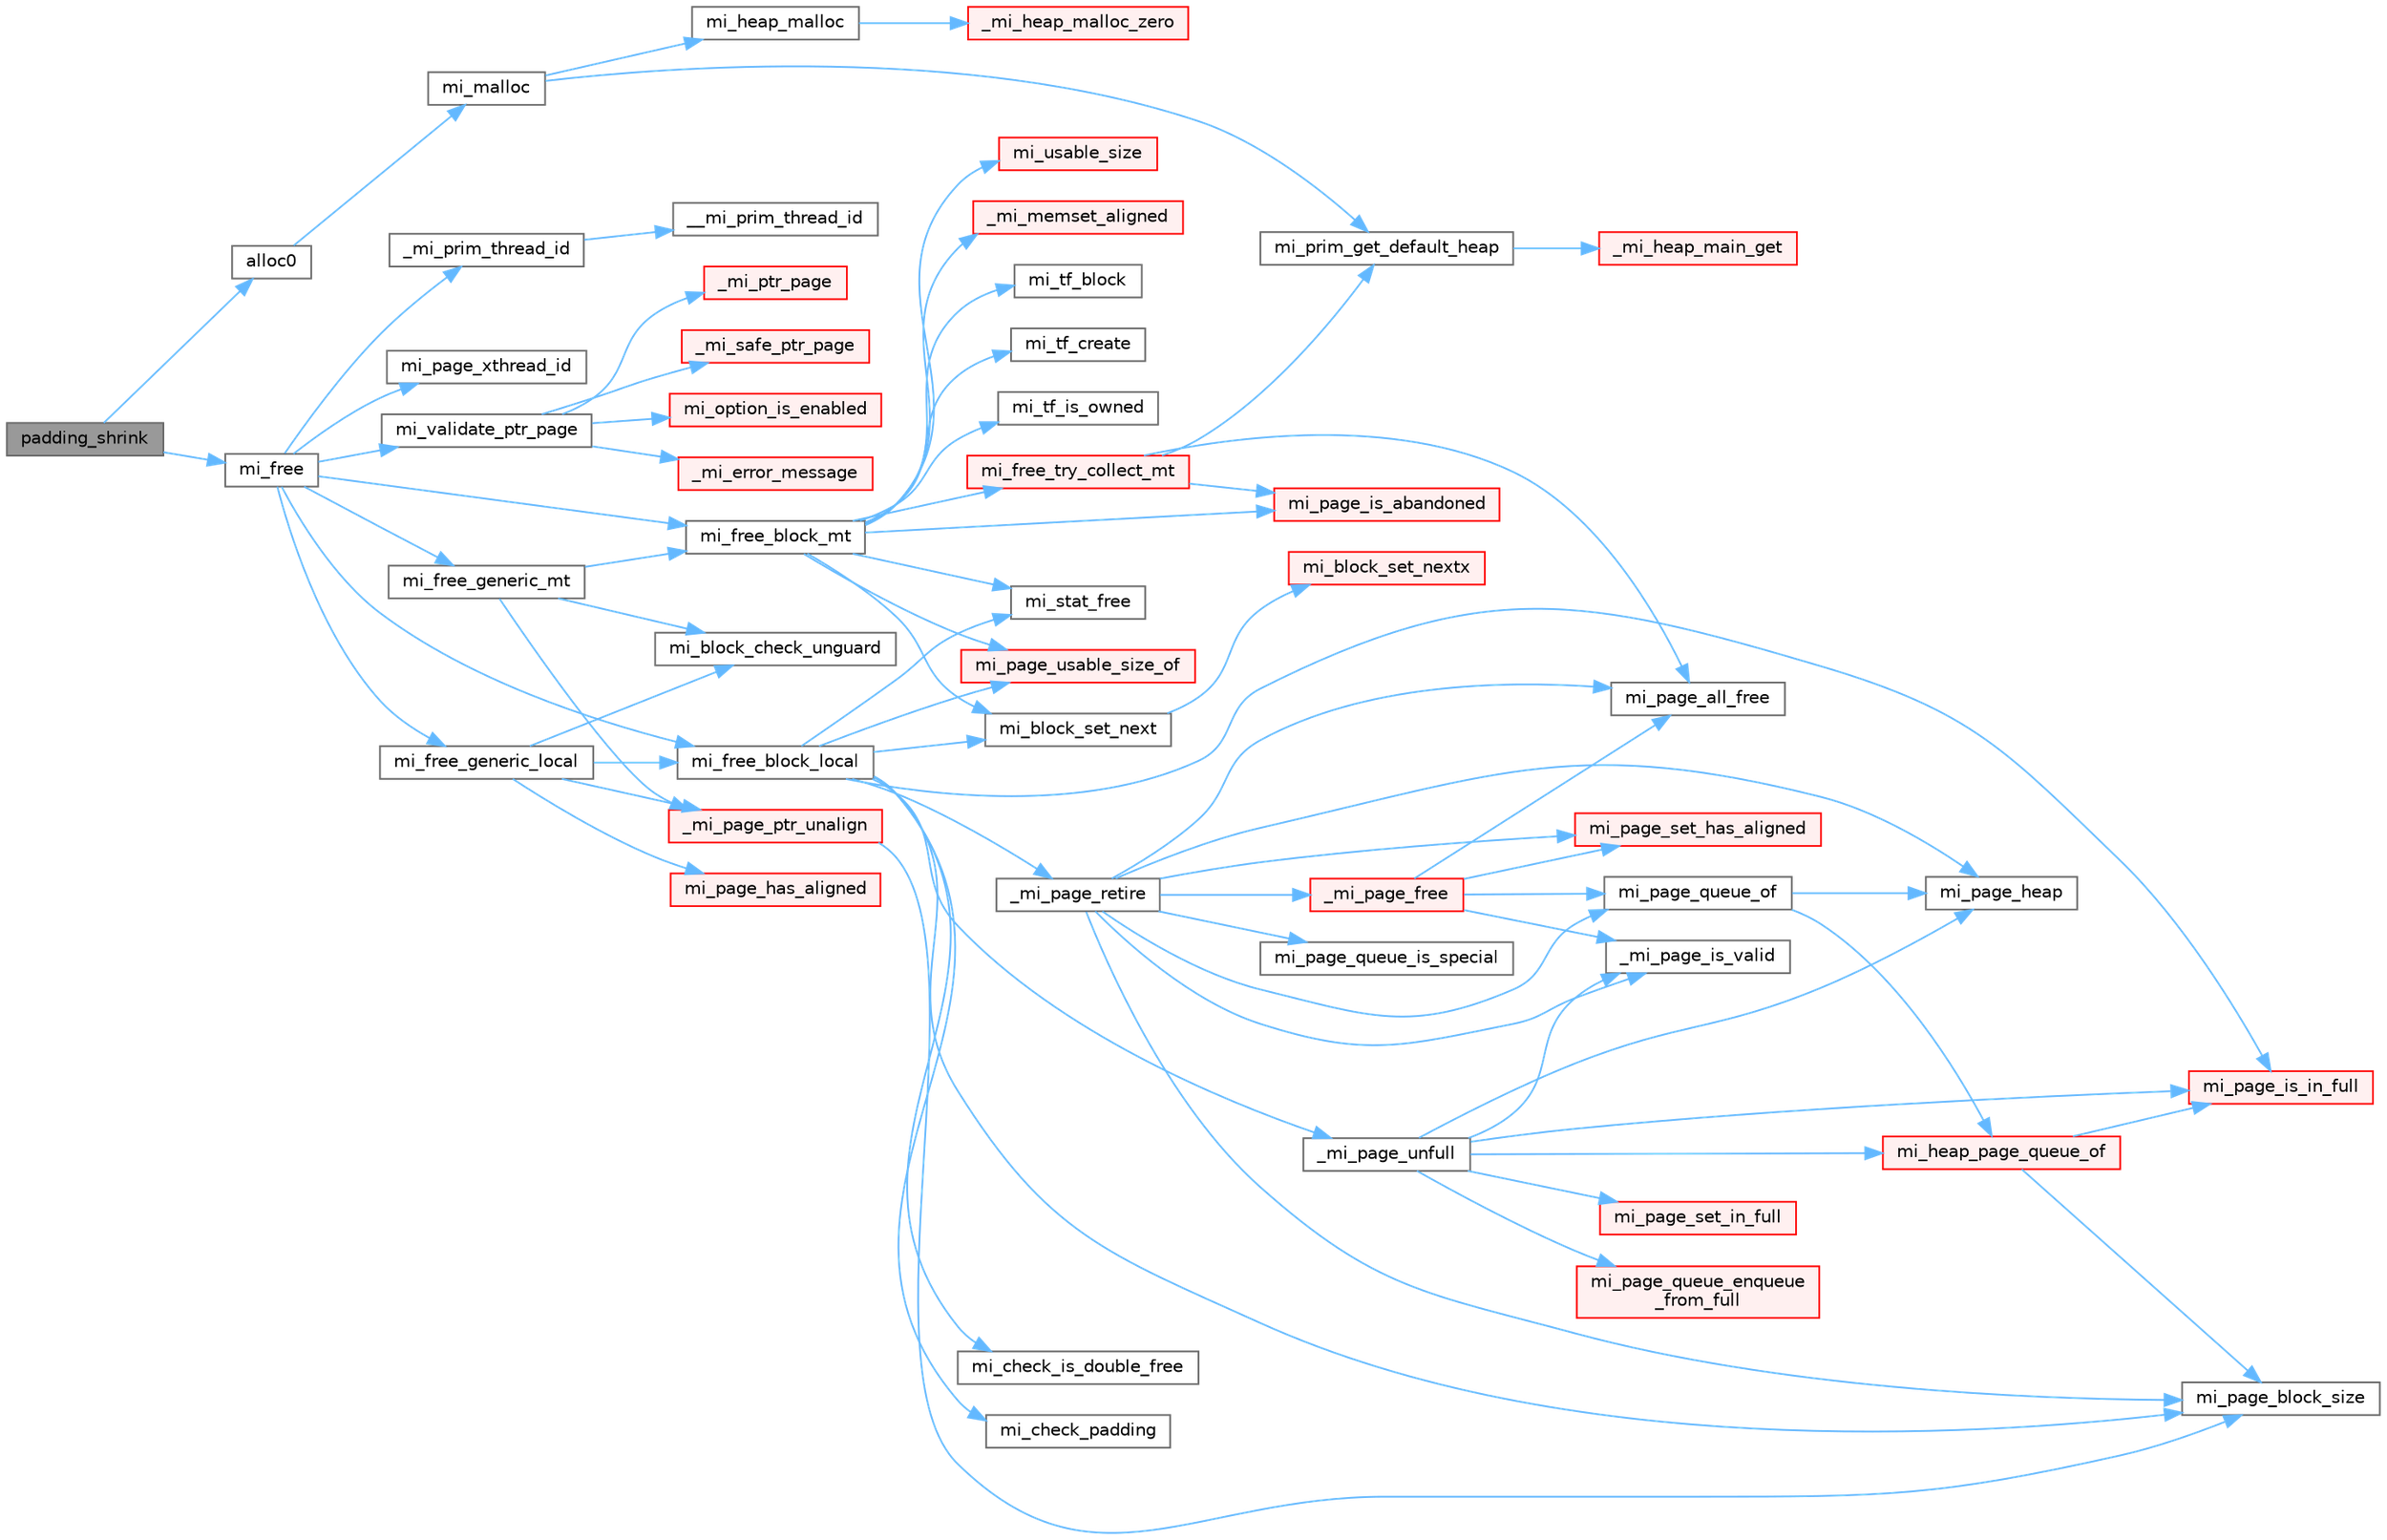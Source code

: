 digraph "padding_shrink"
{
 // LATEX_PDF_SIZE
  bgcolor="transparent";
  edge [fontname=Helvetica,fontsize=10,labelfontname=Helvetica,labelfontsize=10];
  node [fontname=Helvetica,fontsize=10,shape=box,height=0.2,width=0.4];
  rankdir="LR";
  Node1 [id="Node000001",label="padding_shrink",height=0.2,width=0.4,color="gray40", fillcolor="grey60", style="filled", fontcolor="black",tooltip=" "];
  Node1 -> Node2 [id="edge1_Node000001_Node000002",color="steelblue1",style="solid",tooltip=" "];
  Node2 [id="Node000002",label="alloc0",height=0.2,width=0.4,color="grey40", fillcolor="white", style="filled",URL="$main-override_8cpp.html#a018a27c085f6f270652f4e133e1e7b62",tooltip=" "];
  Node2 -> Node3 [id="edge2_Node000002_Node000003",color="steelblue1",style="solid",tooltip=" "];
  Node3 [id="Node000003",label="mi_malloc",height=0.2,width=0.4,color="grey40", fillcolor="white", style="filled",URL="$group__malloc.html#gae1dd97b542420c87ae085e822b1229e8",tooltip=" "];
  Node3 -> Node4 [id="edge3_Node000003_Node000004",color="steelblue1",style="solid",tooltip=" "];
  Node4 [id="Node000004",label="mi_heap_malloc",height=0.2,width=0.4,color="grey40", fillcolor="white", style="filled",URL="$group__heap.html#gab374e206c7034e0d899fb934e4f4a863",tooltip=" "];
  Node4 -> Node5 [id="edge4_Node000004_Node000005",color="steelblue1",style="solid",tooltip=" "];
  Node5 [id="Node000005",label="_mi_heap_malloc_zero",height=0.2,width=0.4,color="red", fillcolor="#FFF0F0", style="filled",URL="$alloc_8c.html#a4f6dd9bc8d4e47e98566ee77883d703e",tooltip=" "];
  Node3 -> Node310 [id="edge5_Node000003_Node000310",color="steelblue1",style="solid",tooltip=" "];
  Node310 [id="Node000310",label="mi_prim_get_default_heap",height=0.2,width=0.4,color="grey40", fillcolor="white", style="filled",URL="$prim_8h.html#a986e62564728229db3ccecbd6e97fd98",tooltip=" "];
  Node310 -> Node311 [id="edge6_Node000310_Node000311",color="steelblue1",style="solid",tooltip=" "];
  Node311 [id="Node000311",label="_mi_heap_main_get",height=0.2,width=0.4,color="red", fillcolor="#FFF0F0", style="filled",URL="$_e_a_s_t_l_2packages_2mimalloc_2src_2init_8c.html#a1feeb4148fb048caf23361152895a55c",tooltip=" "];
  Node1 -> Node457 [id="edge7_Node000001_Node000457",color="steelblue1",style="solid",tooltip=" "];
  Node457 [id="Node000457",label="mi_free",height=0.2,width=0.4,color="grey40", fillcolor="white", style="filled",URL="$group__malloc.html#gaf2c7b89c327d1f60f59e68b9ea644d95",tooltip=" "];
  Node457 -> Node28 [id="edge8_Node000457_Node000028",color="steelblue1",style="solid",tooltip=" "];
  Node28 [id="Node000028",label="_mi_prim_thread_id",height=0.2,width=0.4,color="grey40", fillcolor="white", style="filled",URL="$prim_8h.html#a3875c92cbb791d0a7c69bc1fd2df6804",tooltip=" "];
  Node28 -> Node29 [id="edge9_Node000028_Node000029",color="steelblue1",style="solid",tooltip=" "];
  Node29 [id="Node000029",label="__mi_prim_thread_id",height=0.2,width=0.4,color="grey40", fillcolor="white", style="filled",URL="$prim_8h.html#a42ea20cb0253ec21dff5f6770927df20",tooltip=" "];
  Node457 -> Node458 [id="edge10_Node000457_Node000458",color="steelblue1",style="solid",tooltip=" "];
  Node458 [id="Node000458",label="mi_free_block_local",height=0.2,width=0.4,color="grey40", fillcolor="white", style="filled",URL="$free_8c.html#a4ea336aeb08fb4786186f6087a751d3c",tooltip=" "];
  Node458 -> Node459 [id="edge11_Node000458_Node000459",color="steelblue1",style="solid",tooltip=" "];
  Node459 [id="Node000459",label="_mi_page_retire",height=0.2,width=0.4,color="grey40", fillcolor="white", style="filled",URL="$page_8c.html#a54b1e58a3b88604ea8dc4d9220f4c32c",tooltip=" "];
  Node459 -> Node113 [id="edge12_Node000459_Node000113",color="steelblue1",style="solid",tooltip=" "];
  Node113 [id="Node000113",label="_mi_page_free",height=0.2,width=0.4,color="red", fillcolor="#FFF0F0", style="filled",URL="$page_8c.html#a1c5c78a8becee842d5b9444a2ee67a3b",tooltip=" "];
  Node113 -> Node265 [id="edge13_Node000113_Node000265",color="steelblue1",style="solid",tooltip=" "];
  Node265 [id="Node000265",label="_mi_page_is_valid",height=0.2,width=0.4,color="grey40", fillcolor="white", style="filled",URL="$_e_a_s_t_l_2packages_2mimalloc_2include_2mimalloc_2internal_8h.html#af1d572618734511626662f9f7befb8e9",tooltip=" "];
  Node113 -> Node255 [id="edge14_Node000113_Node000255",color="steelblue1",style="solid",tooltip=" "];
  Node255 [id="Node000255",label="mi_page_all_free",height=0.2,width=0.4,color="grey40", fillcolor="white", style="filled",URL="$_e_a_s_t_l_2packages_2mimalloc_2include_2mimalloc_2internal_8h.html#adfd6d23350810ca36986ffbc5459c93d",tooltip=" "];
  Node113 -> Node269 [id="edge15_Node000113_Node000269",color="steelblue1",style="solid",tooltip=" "];
  Node269 [id="Node000269",label="mi_page_queue_of",height=0.2,width=0.4,color="grey40", fillcolor="white", style="filled",URL="$page-queue_8c.html#a59942bb22e34833289b85a5c70d81f97",tooltip=" "];
  Node269 -> Node270 [id="edge16_Node000269_Node000270",color="steelblue1",style="solid",tooltip=" "];
  Node270 [id="Node000270",label="mi_heap_page_queue_of",height=0.2,width=0.4,color="red", fillcolor="#FFF0F0", style="filled",URL="$page-queue_8c.html#aa50524f852ac833fcf366b583c9ebfaa",tooltip=" "];
  Node270 -> Node73 [id="edge17_Node000270_Node000073",color="steelblue1",style="solid",tooltip=" "];
  Node73 [id="Node000073",label="mi_page_block_size",height=0.2,width=0.4,color="grey40", fillcolor="white", style="filled",URL="$_e_a_s_t_l_2packages_2mimalloc_2include_2mimalloc_2internal_8h.html#a6134893990c1f09da2b40092ceecc780",tooltip=" "];
  Node270 -> Node267 [id="edge18_Node000270_Node000267",color="steelblue1",style="solid",tooltip=" "];
  Node267 [id="Node000267",label="mi_page_is_in_full",height=0.2,width=0.4,color="red", fillcolor="#FFF0F0", style="filled",URL="$_e_a_s_t_l_2packages_2mimalloc_2include_2mimalloc_2internal_8h.html#a250f4d0710309fb1cff782cd06644842",tooltip=" "];
  Node269 -> Node273 [id="edge19_Node000269_Node000273",color="steelblue1",style="solid",tooltip=" "];
  Node273 [id="Node000273",label="mi_page_heap",height=0.2,width=0.4,color="grey40", fillcolor="white", style="filled",URL="$_e_a_s_t_l_2packages_2mimalloc_2include_2mimalloc_2internal_8h.html#a35ba87308ac94f73791017e50d3ab4c7",tooltip=" "];
  Node113 -> Node278 [id="edge20_Node000113_Node000278",color="steelblue1",style="solid",tooltip=" "];
  Node278 [id="Node000278",label="mi_page_set_has_aligned",height=0.2,width=0.4,color="red", fillcolor="#FFF0F0", style="filled",URL="$_e_a_s_t_l_2packages_2mimalloc_2include_2mimalloc_2internal_8h.html#a41000a967469e2e727f5f8670c8d37e1",tooltip=" "];
  Node459 -> Node265 [id="edge21_Node000459_Node000265",color="steelblue1",style="solid",tooltip=" "];
  Node459 -> Node255 [id="edge22_Node000459_Node000255",color="steelblue1",style="solid",tooltip=" "];
  Node459 -> Node73 [id="edge23_Node000459_Node000073",color="steelblue1",style="solid",tooltip=" "];
  Node459 -> Node273 [id="edge24_Node000459_Node000273",color="steelblue1",style="solid",tooltip=" "];
  Node459 -> Node460 [id="edge25_Node000459_Node000460",color="steelblue1",style="solid",tooltip=" "];
  Node460 [id="Node000460",label="mi_page_queue_is_special",height=0.2,width=0.4,color="grey40", fillcolor="white", style="filled",URL="$page-queue_8c.html#aef6c208d531125d2a6d63e94020b8b89",tooltip=" "];
  Node459 -> Node269 [id="edge26_Node000459_Node000269",color="steelblue1",style="solid",tooltip=" "];
  Node459 -> Node278 [id="edge27_Node000459_Node000278",color="steelblue1",style="solid",tooltip=" "];
  Node458 -> Node461 [id="edge28_Node000458_Node000461",color="steelblue1",style="solid",tooltip=" "];
  Node461 [id="Node000461",label="_mi_page_unfull",height=0.2,width=0.4,color="grey40", fillcolor="white", style="filled",URL="$page_8c.html#a56fb2dd5b89d7848f041fc2f9ad189a0",tooltip=" "];
  Node461 -> Node265 [id="edge29_Node000461_Node000265",color="steelblue1",style="solid",tooltip=" "];
  Node461 -> Node270 [id="edge30_Node000461_Node000270",color="steelblue1",style="solid",tooltip=" "];
  Node461 -> Node273 [id="edge31_Node000461_Node000273",color="steelblue1",style="solid",tooltip=" "];
  Node461 -> Node267 [id="edge32_Node000461_Node000267",color="steelblue1",style="solid",tooltip=" "];
  Node461 -> Node462 [id="edge33_Node000461_Node000462",color="steelblue1",style="solid",tooltip=" "];
  Node462 [id="Node000462",label="mi_page_queue_enqueue\l_from_full",height=0.2,width=0.4,color="red", fillcolor="#FFF0F0", style="filled",URL="$page-queue_8c.html#aa4057c2fc6d8f9e1d6bb30ebbc3123aa",tooltip=" "];
  Node461 -> Node276 [id="edge34_Node000461_Node000276",color="steelblue1",style="solid",tooltip=" "];
  Node276 [id="Node000276",label="mi_page_set_in_full",height=0.2,width=0.4,color="red", fillcolor="#FFF0F0", style="filled",URL="$_e_a_s_t_l_2packages_2mimalloc_2include_2mimalloc_2internal_8h.html#a4b587eab21fd150918b1c57244c17d27",tooltip=" "];
  Node458 -> Node103 [id="edge35_Node000458_Node000103",color="steelblue1",style="solid",tooltip=" "];
  Node103 [id="Node000103",label="mi_block_set_next",height=0.2,width=0.4,color="grey40", fillcolor="white", style="filled",URL="$_e_a_s_t_l_2packages_2mimalloc_2include_2mimalloc_2internal_8h.html#ac7b440a922454c163ed1139aac9b946d",tooltip=" "];
  Node103 -> Node104 [id="edge36_Node000103_Node000104",color="steelblue1",style="solid",tooltip=" "];
  Node104 [id="Node000104",label="mi_block_set_nextx",height=0.2,width=0.4,color="red", fillcolor="#FFF0F0", style="filled",URL="$_e_a_s_t_l_2packages_2mimalloc_2include_2mimalloc_2internal_8h.html#af5fbdb6f591a95ed806576e4edd908d3",tooltip=" "];
  Node458 -> Node463 [id="edge37_Node000458_Node000463",color="steelblue1",style="solid",tooltip=" "];
  Node463 [id="Node000463",label="mi_check_is_double_free",height=0.2,width=0.4,color="grey40", fillcolor="white", style="filled",URL="$free_8c.html#ad23f1572e5f6b82c4c59a43fb9f0595d",tooltip=" "];
  Node458 -> Node464 [id="edge38_Node000458_Node000464",color="steelblue1",style="solid",tooltip=" "];
  Node464 [id="Node000464",label="mi_check_padding",height=0.2,width=0.4,color="grey40", fillcolor="white", style="filled",URL="$free_8c.html#a607d73b1962b5676b5fb0a58d0eda6d8",tooltip=" "];
  Node458 -> Node73 [id="edge39_Node000458_Node000073",color="steelblue1",style="solid",tooltip=" "];
  Node458 -> Node267 [id="edge40_Node000458_Node000267",color="steelblue1",style="solid",tooltip=" "];
  Node458 -> Node465 [id="edge41_Node000458_Node000465",color="steelblue1",style="solid",tooltip=" "];
  Node465 [id="Node000465",label="mi_page_usable_size_of",height=0.2,width=0.4,color="red", fillcolor="#FFF0F0", style="filled",URL="$free_8c.html#a26335e66b160c5319806a2e33f7b70e7",tooltip=" "];
  Node458 -> Node466 [id="edge42_Node000458_Node000466",color="steelblue1",style="solid",tooltip=" "];
  Node466 [id="Node000466",label="mi_stat_free",height=0.2,width=0.4,color="grey40", fillcolor="white", style="filled",URL="$free_8c.html#a559045bfe8e993e8ee3e7aef40cf1e35",tooltip=" "];
  Node457 -> Node467 [id="edge43_Node000457_Node000467",color="steelblue1",style="solid",tooltip=" "];
  Node467 [id="Node000467",label="mi_free_block_mt",height=0.2,width=0.4,color="grey40", fillcolor="white", style="filled",URL="$free_8c.html#af5ffcf95b8bfc34e499ae3b203e72475",tooltip=" "];
  Node467 -> Node48 [id="edge44_Node000467_Node000048",color="steelblue1",style="solid",tooltip=" "];
  Node48 [id="Node000048",label="_mi_memset_aligned",height=0.2,width=0.4,color="red", fillcolor="#FFF0F0", style="filled",URL="$_e_a_s_t_l_2packages_2mimalloc_2include_2mimalloc_2internal_8h.html#a770dbf90c89e7e7761f2f99c0fc28115",tooltip=" "];
  Node467 -> Node103 [id="edge45_Node000467_Node000103",color="steelblue1",style="solid",tooltip=" "];
  Node467 -> Node468 [id="edge46_Node000467_Node000468",color="steelblue1",style="solid",tooltip=" "];
  Node468 [id="Node000468",label="mi_free_try_collect_mt",height=0.2,width=0.4,color="red", fillcolor="#FFF0F0", style="filled",URL="$free_8c.html#a95d8dc8cc63abfde145fac55e9353d24",tooltip=" "];
  Node468 -> Node255 [id="edge47_Node000468_Node000255",color="steelblue1",style="solid",tooltip=" "];
  Node468 -> Node259 [id="edge48_Node000468_Node000259",color="steelblue1",style="solid",tooltip=" "];
  Node259 [id="Node000259",label="mi_page_is_abandoned",height=0.2,width=0.4,color="red", fillcolor="#FFF0F0", style="filled",URL="$_e_a_s_t_l_2packages_2mimalloc_2include_2mimalloc_2internal_8h.html#aa75f964d916bd58a37861b88491c51fb",tooltip=" "];
  Node468 -> Node310 [id="edge49_Node000468_Node000310",color="steelblue1",style="solid",tooltip=" "];
  Node467 -> Node259 [id="edge50_Node000467_Node000259",color="steelblue1",style="solid",tooltip=" "];
  Node467 -> Node465 [id="edge51_Node000467_Node000465",color="steelblue1",style="solid",tooltip=" "];
  Node467 -> Node466 [id="edge52_Node000467_Node000466",color="steelblue1",style="solid",tooltip=" "];
  Node467 -> Node283 [id="edge53_Node000467_Node000283",color="steelblue1",style="solid",tooltip=" "];
  Node283 [id="Node000283",label="mi_tf_block",height=0.2,width=0.4,color="grey40", fillcolor="white", style="filled",URL="$_e_a_s_t_l_2packages_2mimalloc_2include_2mimalloc_2internal_8h.html#a68f9b45db9fe19930366d0e473bdf791",tooltip=" "];
  Node467 -> Node284 [id="edge54_Node000467_Node000284",color="steelblue1",style="solid",tooltip=" "];
  Node284 [id="Node000284",label="mi_tf_create",height=0.2,width=0.4,color="grey40", fillcolor="white", style="filled",URL="$_e_a_s_t_l_2packages_2mimalloc_2include_2mimalloc_2internal_8h.html#ae5ecd5e45278bd147fbe6720cba0f323",tooltip=" "];
  Node467 -> Node264 [id="edge55_Node000467_Node000264",color="steelblue1",style="solid",tooltip=" "];
  Node264 [id="Node000264",label="mi_tf_is_owned",height=0.2,width=0.4,color="grey40", fillcolor="white", style="filled",URL="$_e_a_s_t_l_2packages_2mimalloc_2include_2mimalloc_2internal_8h.html#aa501cc20d36064923e3d70c4a08879c4",tooltip=" "];
  Node467 -> Node477 [id="edge56_Node000467_Node000477",color="steelblue1",style="solid",tooltip=" "];
  Node477 [id="Node000477",label="mi_usable_size",height=0.2,width=0.4,color="red", fillcolor="#FFF0F0", style="filled",URL="$free_8c.html#ad4efa3dd9163181d18af0361e45dac86",tooltip=" "];
  Node457 -> Node482 [id="edge57_Node000457_Node000482",color="steelblue1",style="solid",tooltip=" "];
  Node482 [id="Node000482",label="mi_free_generic_local",height=0.2,width=0.4,color="grey40", fillcolor="white", style="filled",URL="$free_8c.html#a2e61936ec89160d051a72f0d1f95424f",tooltip=" "];
  Node482 -> Node480 [id="edge58_Node000482_Node000480",color="steelblue1",style="solid",tooltip=" "];
  Node480 [id="Node000480",label="_mi_page_ptr_unalign",height=0.2,width=0.4,color="red", fillcolor="#FFF0F0", style="filled",URL="$free_8c.html#a02c896f799e571b628b2d7747ca9f771",tooltip=" "];
  Node480 -> Node73 [id="edge59_Node000480_Node000073",color="steelblue1",style="solid",tooltip=" "];
  Node482 -> Node483 [id="edge60_Node000482_Node000483",color="steelblue1",style="solid",tooltip=" "];
  Node483 [id="Node000483",label="mi_block_check_unguard",height=0.2,width=0.4,color="grey40", fillcolor="white", style="filled",URL="$free_8c.html#a9faffbac5f73a12ca8d2567027a1c43a",tooltip=" "];
  Node482 -> Node458 [id="edge61_Node000482_Node000458",color="steelblue1",style="solid",tooltip=" "];
  Node482 -> Node291 [id="edge62_Node000482_Node000291",color="steelblue1",style="solid",tooltip=" "];
  Node291 [id="Node000291",label="mi_page_has_aligned",height=0.2,width=0.4,color="red", fillcolor="#FFF0F0", style="filled",URL="$_e_a_s_t_l_2packages_2mimalloc_2include_2mimalloc_2internal_8h.html#ae0b5641b1e2fabf59c84685e08520852",tooltip=" "];
  Node457 -> Node484 [id="edge63_Node000457_Node000484",color="steelblue1",style="solid",tooltip=" "];
  Node484 [id="Node000484",label="mi_free_generic_mt",height=0.2,width=0.4,color="grey40", fillcolor="white", style="filled",URL="$free_8c.html#acc3316883c1cf74f78cb41e5d1b46ced",tooltip=" "];
  Node484 -> Node480 [id="edge64_Node000484_Node000480",color="steelblue1",style="solid",tooltip=" "];
  Node484 -> Node483 [id="edge65_Node000484_Node000483",color="steelblue1",style="solid",tooltip=" "];
  Node484 -> Node467 [id="edge66_Node000484_Node000467",color="steelblue1",style="solid",tooltip=" "];
  Node457 -> Node261 [id="edge67_Node000457_Node000261",color="steelblue1",style="solid",tooltip=" "];
  Node261 [id="Node000261",label="mi_page_xthread_id",height=0.2,width=0.4,color="grey40", fillcolor="white", style="filled",URL="$_e_a_s_t_l_2packages_2mimalloc_2include_2mimalloc_2internal_8h.html#af15a53be4fb9aa00af3c25632b1b1dac",tooltip=" "];
  Node457 -> Node481 [id="edge68_Node000457_Node000481",color="steelblue1",style="solid",tooltip=" "];
  Node481 [id="Node000481",label="mi_validate_ptr_page",height=0.2,width=0.4,color="grey40", fillcolor="white", style="filled",URL="$free_8c.html#a3c325fa47ff6342dca1b913607844b93",tooltip=" "];
  Node481 -> Node9 [id="edge69_Node000481_Node000009",color="steelblue1",style="solid",tooltip=" "];
  Node9 [id="Node000009",label="_mi_error_message",height=0.2,width=0.4,color="red", fillcolor="#FFF0F0", style="filled",URL="$options_8c.html#a2bebc073bcaac71658e57bb260c2e426",tooltip=" "];
  Node481 -> Node58 [id="edge70_Node000481_Node000058",color="steelblue1",style="solid",tooltip=" "];
  Node58 [id="Node000058",label="_mi_ptr_page",height=0.2,width=0.4,color="red", fillcolor="#FFF0F0", style="filled",URL="$_e_a_s_t_l_2packages_2mimalloc_2include_2mimalloc_2internal_8h.html#acd84a462a2045538d19ecc56e6cc29f6",tooltip=" "];
  Node481 -> Node63 [id="edge71_Node000481_Node000063",color="steelblue1",style="solid",tooltip=" "];
  Node63 [id="Node000063",label="_mi_safe_ptr_page",height=0.2,width=0.4,color="red", fillcolor="#FFF0F0", style="filled",URL="$page-map_8c.html#aa93d85305e51471aa1951ab818628a63",tooltip=" "];
  Node481 -> Node11 [id="edge72_Node000481_Node000011",color="steelblue1",style="solid",tooltip=" "];
  Node11 [id="Node000011",label="mi_option_is_enabled",height=0.2,width=0.4,color="red", fillcolor="#FFF0F0", style="filled",URL="$group__options.html#ga459ad98f18b3fc9275474807fe0ca188",tooltip=" "];
}
